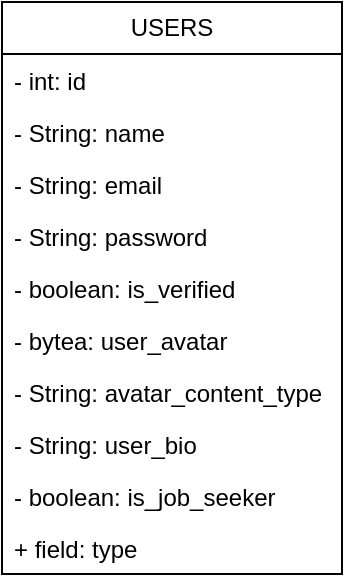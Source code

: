 <mxfile version="28.2.5">
  <diagram name="Page-1" id="zIokz31-YRA0g3T9FIEz">
    <mxGraphModel dx="1563" dy="788" grid="1" gridSize="10" guides="1" tooltips="1" connect="1" arrows="1" fold="1" page="1" pageScale="1" pageWidth="850" pageHeight="1100" math="0" shadow="0">
      <root>
        <mxCell id="0" />
        <mxCell id="1" parent="0" />
        <mxCell id="ePpfP7f_6odBi_qaXJL1-1" value="USERS" style="swimlane;fontStyle=0;childLayout=stackLayout;horizontal=1;startSize=26;fillColor=none;horizontalStack=0;resizeParent=1;resizeParentMax=0;resizeLast=0;collapsible=1;marginBottom=0;whiteSpace=wrap;html=1;" vertex="1" parent="1">
          <mxGeometry x="20" y="20" width="170" height="286" as="geometry" />
        </mxCell>
        <mxCell id="ePpfP7f_6odBi_qaXJL1-2" value="- int: id" style="text;strokeColor=none;fillColor=none;align=left;verticalAlign=top;spacingLeft=4;spacingRight=4;overflow=hidden;rotatable=0;points=[[0,0.5],[1,0.5]];portConstraint=eastwest;whiteSpace=wrap;html=1;" vertex="1" parent="ePpfP7f_6odBi_qaXJL1-1">
          <mxGeometry y="26" width="170" height="26" as="geometry" />
        </mxCell>
        <mxCell id="ePpfP7f_6odBi_qaXJL1-3" value="- String: name" style="text;strokeColor=none;fillColor=none;align=left;verticalAlign=top;spacingLeft=4;spacingRight=4;overflow=hidden;rotatable=0;points=[[0,0.5],[1,0.5]];portConstraint=eastwest;whiteSpace=wrap;html=1;" vertex="1" parent="ePpfP7f_6odBi_qaXJL1-1">
          <mxGeometry y="52" width="170" height="26" as="geometry" />
        </mxCell>
        <mxCell id="ePpfP7f_6odBi_qaXJL1-7" value="- String: email" style="text;strokeColor=none;fillColor=none;align=left;verticalAlign=top;spacingLeft=4;spacingRight=4;overflow=hidden;rotatable=0;points=[[0,0.5],[1,0.5]];portConstraint=eastwest;whiteSpace=wrap;html=1;" vertex="1" parent="ePpfP7f_6odBi_qaXJL1-1">
          <mxGeometry y="78" width="170" height="26" as="geometry" />
        </mxCell>
        <mxCell id="ePpfP7f_6odBi_qaXJL1-11" value="- String: password" style="text;strokeColor=none;fillColor=none;align=left;verticalAlign=top;spacingLeft=4;spacingRight=4;overflow=hidden;rotatable=0;points=[[0,0.5],[1,0.5]];portConstraint=eastwest;whiteSpace=wrap;html=1;" vertex="1" parent="ePpfP7f_6odBi_qaXJL1-1">
          <mxGeometry y="104" width="170" height="26" as="geometry" />
        </mxCell>
        <mxCell id="ePpfP7f_6odBi_qaXJL1-10" value="- boolean: is_verified" style="text;strokeColor=none;fillColor=none;align=left;verticalAlign=top;spacingLeft=4;spacingRight=4;overflow=hidden;rotatable=0;points=[[0,0.5],[1,0.5]];portConstraint=eastwest;whiteSpace=wrap;html=1;" vertex="1" parent="ePpfP7f_6odBi_qaXJL1-1">
          <mxGeometry y="130" width="170" height="26" as="geometry" />
        </mxCell>
        <mxCell id="ePpfP7f_6odBi_qaXJL1-12" value="- bytea: user_avatar" style="text;strokeColor=none;fillColor=none;align=left;verticalAlign=top;spacingLeft=4;spacingRight=4;overflow=hidden;rotatable=0;points=[[0,0.5],[1,0.5]];portConstraint=eastwest;whiteSpace=wrap;html=1;" vertex="1" parent="ePpfP7f_6odBi_qaXJL1-1">
          <mxGeometry y="156" width="170" height="26" as="geometry" />
        </mxCell>
        <mxCell id="ePpfP7f_6odBi_qaXJL1-13" value="- String: avatar_content_type" style="text;strokeColor=none;fillColor=none;align=left;verticalAlign=top;spacingLeft=4;spacingRight=4;overflow=hidden;rotatable=0;points=[[0,0.5],[1,0.5]];portConstraint=eastwest;whiteSpace=wrap;html=1;" vertex="1" parent="ePpfP7f_6odBi_qaXJL1-1">
          <mxGeometry y="182" width="170" height="26" as="geometry" />
        </mxCell>
        <mxCell id="ePpfP7f_6odBi_qaXJL1-9" value="- String: user_bio" style="text;strokeColor=none;fillColor=none;align=left;verticalAlign=top;spacingLeft=4;spacingRight=4;overflow=hidden;rotatable=0;points=[[0,0.5],[1,0.5]];portConstraint=eastwest;whiteSpace=wrap;html=1;" vertex="1" parent="ePpfP7f_6odBi_qaXJL1-1">
          <mxGeometry y="208" width="170" height="26" as="geometry" />
        </mxCell>
        <mxCell id="ePpfP7f_6odBi_qaXJL1-14" value="- boolean: is_job_seeker" style="text;strokeColor=none;fillColor=none;align=left;verticalAlign=top;spacingLeft=4;spacingRight=4;overflow=hidden;rotatable=0;points=[[0,0.5],[1,0.5]];portConstraint=eastwest;whiteSpace=wrap;html=1;" vertex="1" parent="ePpfP7f_6odBi_qaXJL1-1">
          <mxGeometry y="234" width="170" height="26" as="geometry" />
        </mxCell>
        <mxCell id="ePpfP7f_6odBi_qaXJL1-4" value="+ field: type" style="text;strokeColor=none;fillColor=none;align=left;verticalAlign=top;spacingLeft=4;spacingRight=4;overflow=hidden;rotatable=0;points=[[0,0.5],[1,0.5]];portConstraint=eastwest;whiteSpace=wrap;html=1;" vertex="1" parent="ePpfP7f_6odBi_qaXJL1-1">
          <mxGeometry y="260" width="170" height="26" as="geometry" />
        </mxCell>
      </root>
    </mxGraphModel>
  </diagram>
</mxfile>
